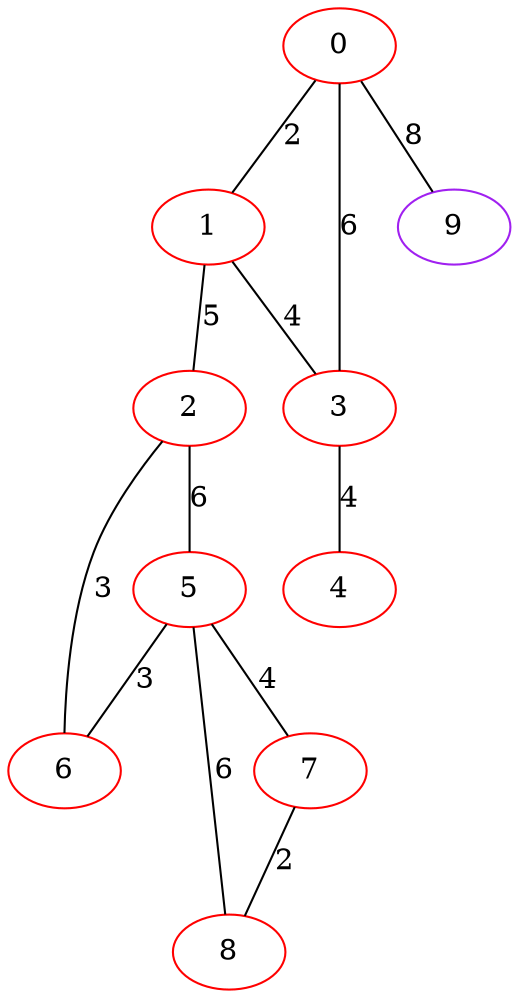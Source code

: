 graph "" {
0 [color=red, weight=1];
1 [color=red, weight=1];
2 [color=red, weight=1];
3 [color=red, weight=1];
4 [color=red, weight=1];
5 [color=red, weight=1];
6 [color=red, weight=1];
7 [color=red, weight=1];
8 [color=red, weight=1];
9 [color=purple, weight=4];
0 -- 1  [key=0, label=2];
0 -- 3  [key=0, label=6];
0 -- 9  [key=0, label=8];
1 -- 2  [key=0, label=5];
1 -- 3  [key=0, label=4];
2 -- 5  [key=0, label=6];
2 -- 6  [key=0, label=3];
3 -- 4  [key=0, label=4];
5 -- 8  [key=0, label=6];
5 -- 6  [key=0, label=3];
5 -- 7  [key=0, label=4];
7 -- 8  [key=0, label=2];
}
